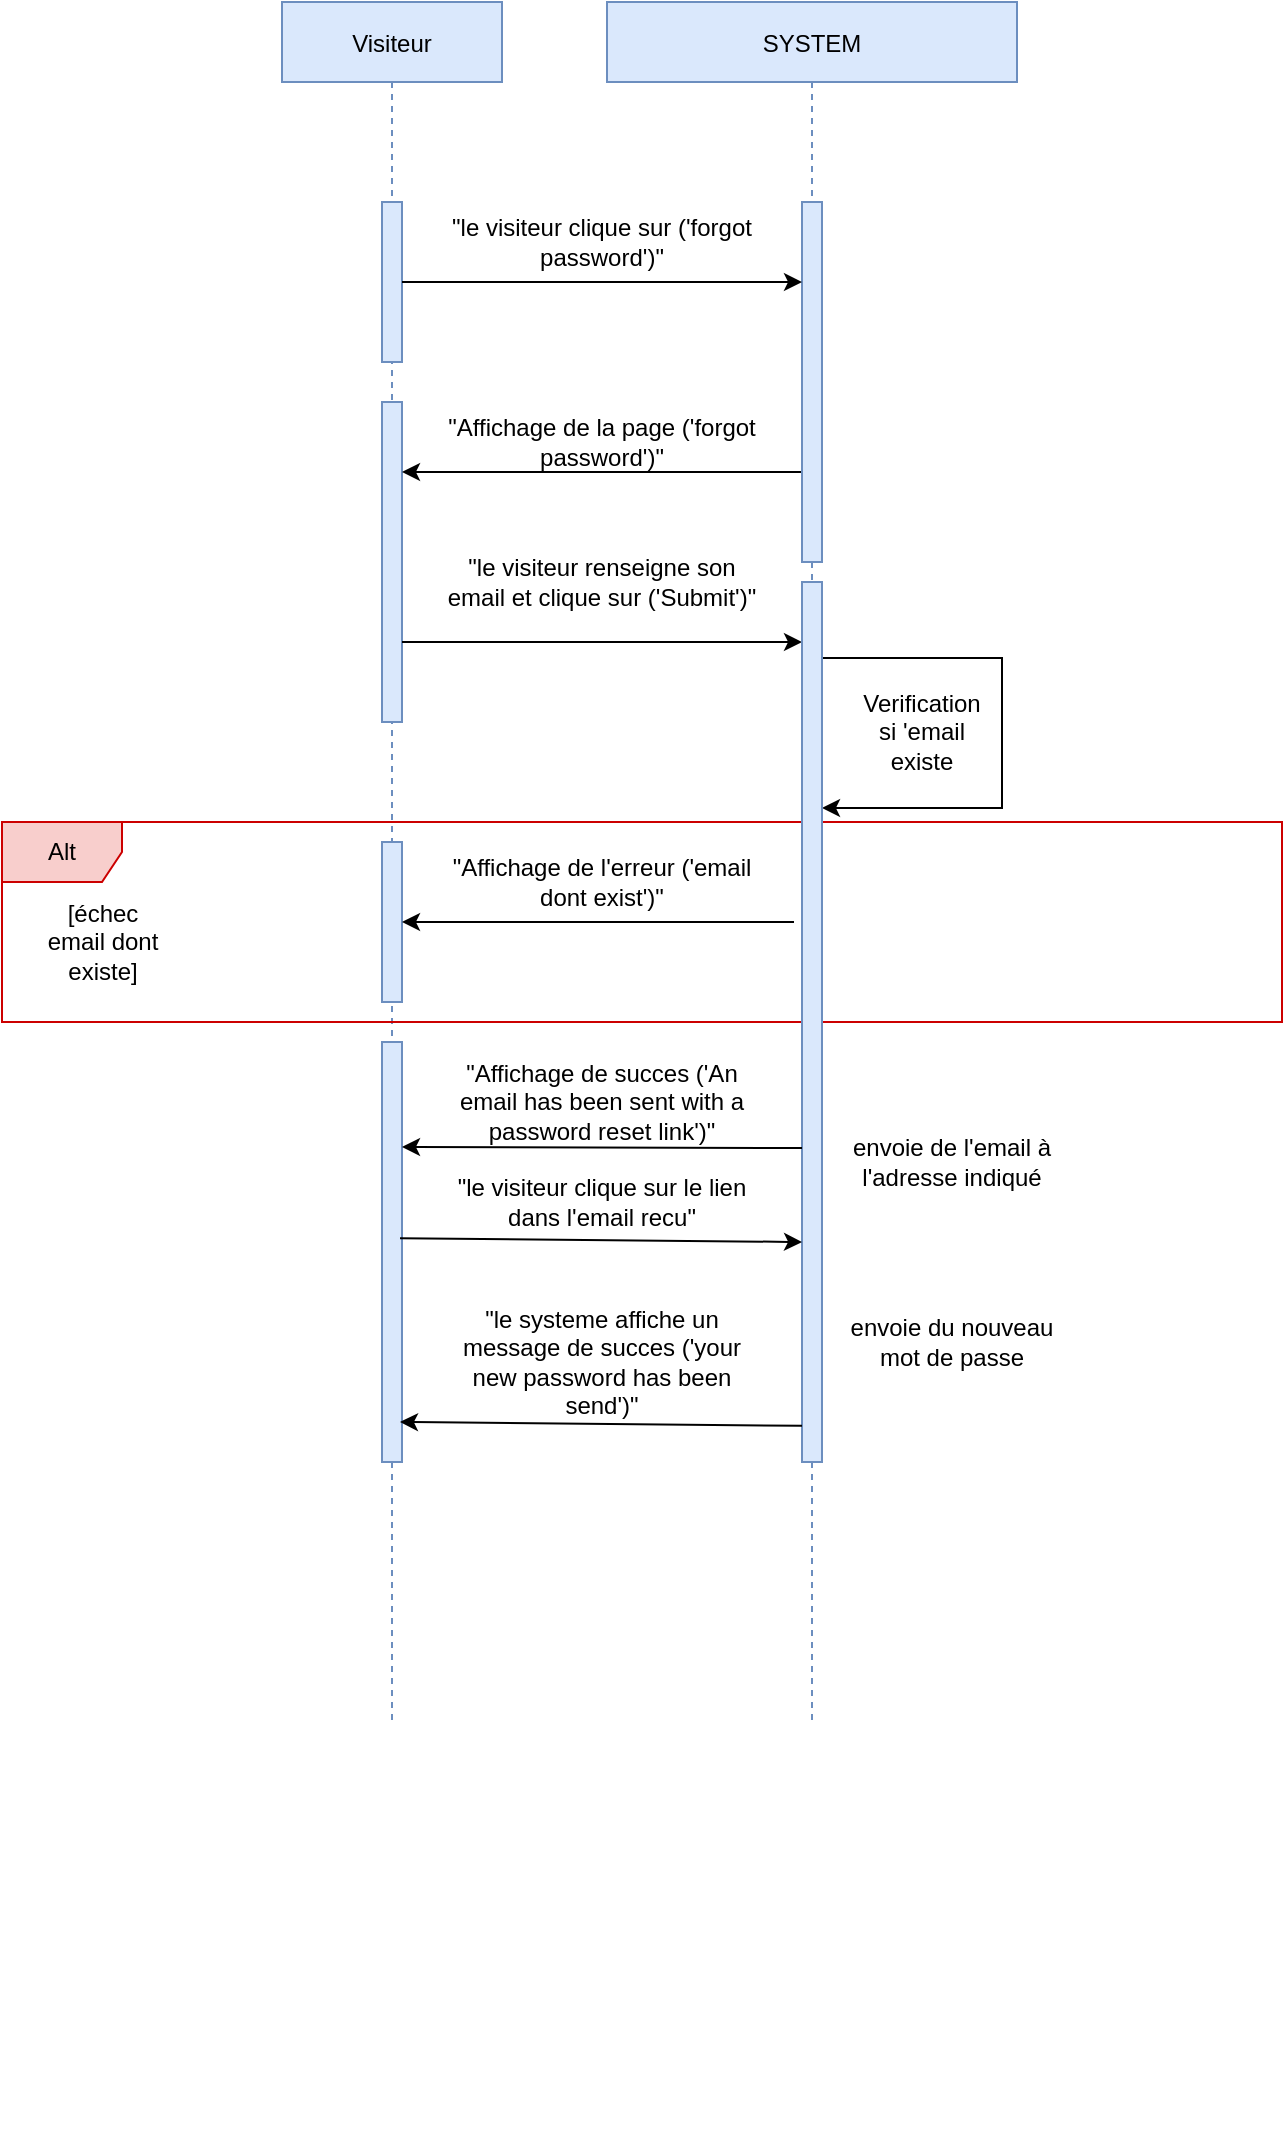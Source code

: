 <mxfile version="14.6.9"><diagram id="kgpKYQtTHZ0yAKxKKP6v" name="Page-1"><mxGraphModel dx="1422" dy="790" grid="1" gridSize="10" guides="1" tooltips="1" connect="1" arrows="1" fold="1" page="1" pageScale="1" pageWidth="850" pageHeight="1100" math="0" shadow="0"><root><mxCell id="0"/><mxCell id="1" parent="0"/><mxCell id="3nuBFxr9cyL0pnOWT2aG-1" value="Visiteur" style="shape=umlLifeline;perimeter=lifelinePerimeter;container=1;collapsible=0;recursiveResize=0;rounded=0;shadow=0;strokeWidth=1;fillColor=#dae8fc;strokeColor=#6c8ebf;" parent="1" vertex="1"><mxGeometry x="180" y="80" width="110" height="860" as="geometry"/></mxCell><mxCell id="W3zhZSF-uH6oNpdiygfe-193" value="" style="html=1;strokeColor=#6c8ebf;fillColor=#dae8fc;" parent="3nuBFxr9cyL0pnOWT2aG-1" vertex="1"><mxGeometry x="50" y="100" width="10" height="80" as="geometry"/></mxCell><mxCell id="cS9AYcHrGZ2k8swyRS4B-11" value="" style="group" parent="3nuBFxr9cyL0pnOWT2aG-1" vertex="1" connectable="0"><mxGeometry x="50" y="300" width="10" height="770" as="geometry"/></mxCell><mxCell id="cS9AYcHrGZ2k8swyRS4B-12" value="" style="group" parent="cS9AYcHrGZ2k8swyRS4B-11" vertex="1" connectable="0"><mxGeometry width="10" height="770" as="geometry"/></mxCell><mxCell id="cS9AYcHrGZ2k8swyRS4B-15" style="edgeStyle=orthogonalEdgeStyle;rounded=0;orthogonalLoop=1;jettySize=auto;html=1;exitX=0.5;exitY=1;exitDx=0;exitDy=0;dashed=1;startArrow=none;startFill=0;" parent="cS9AYcHrGZ2k8swyRS4B-12" edge="1"><mxGeometry relative="1" as="geometry"><mxPoint x="5" y="340" as="sourcePoint"/><mxPoint x="5" y="340" as="targetPoint"/></mxGeometry></mxCell><mxCell id="6mVJtkdGvN2QsGVARfS9-40" value="" style="html=1;strokeColor=#6c8ebf;fillColor=#dae8fc;" vertex="1" parent="3nuBFxr9cyL0pnOWT2aG-1"><mxGeometry x="50" y="200" width="10" height="160" as="geometry"/></mxCell><mxCell id="6mVJtkdGvN2QsGVARfS9-55" value="" style="html=1;strokeColor=#6c8ebf;fillColor=#dae8fc;" vertex="1" parent="3nuBFxr9cyL0pnOWT2aG-1"><mxGeometry x="50" y="520" width="10" height="210" as="geometry"/></mxCell><mxCell id="3nuBFxr9cyL0pnOWT2aG-5" value="SYSTEM" style="shape=umlLifeline;perimeter=lifelinePerimeter;container=0;collapsible=0;recursiveResize=0;rounded=0;shadow=0;strokeWidth=1;fillColor=#dae8fc;strokeColor=#6c8ebf;" parent="1" vertex="1"><mxGeometry x="342.5" y="80" width="205" height="860" as="geometry"/></mxCell><mxCell id="cS9AYcHrGZ2k8swyRS4B-10" style="edgeStyle=orthogonalEdgeStyle;rounded=0;orthogonalLoop=1;jettySize=auto;html=1;exitX=0.5;exitY=1;exitDx=0;exitDy=0;dashed=1;startArrow=none;startFill=0;" parent="1" edge="1"><mxGeometry x="395" y="80" as="geometry"><mxPoint x="445" y="780" as="sourcePoint"/><mxPoint x="445" y="780" as="targetPoint"/></mxGeometry></mxCell><mxCell id="6mVJtkdGvN2QsGVARfS9-41" style="edgeStyle=none;rounded=0;orthogonalLoop=1;jettySize=auto;html=1;exitX=0;exitY=0.75;exitDx=0;exitDy=0;" edge="1" parent="1" source="6mVJtkdGvN2QsGVARfS9-36"><mxGeometry relative="1" as="geometry"><mxPoint x="240" y="315" as="targetPoint"/></mxGeometry></mxCell><mxCell id="6mVJtkdGvN2QsGVARfS9-36" value="" style="html=1;strokeColor=#6c8ebf;fillColor=#dae8fc;" vertex="1" parent="1"><mxGeometry x="440" y="180" width="10" height="180" as="geometry"/></mxCell><mxCell id="6mVJtkdGvN2QsGVARfS9-37" style="edgeStyle=none;rounded=0;orthogonalLoop=1;jettySize=auto;html=1;exitX=1;exitY=0.5;exitDx=0;exitDy=0;" edge="1" parent="1" source="W3zhZSF-uH6oNpdiygfe-193"><mxGeometry relative="1" as="geometry"><mxPoint x="440" y="220" as="targetPoint"/></mxGeometry></mxCell><mxCell id="6mVJtkdGvN2QsGVARfS9-38" value="&quot;le visiteur clique sur ('forgot password')&quot;" style="text;html=1;strokeColor=none;fillColor=none;align=center;verticalAlign=middle;whiteSpace=wrap;rounded=0;" vertex="1" parent="1"><mxGeometry x="260" y="190" width="160" height="20" as="geometry"/></mxCell><mxCell id="6mVJtkdGvN2QsGVARfS9-42" value="&quot;Affichage de la page ('forgot password')&quot;" style="text;html=1;strokeColor=none;fillColor=none;align=center;verticalAlign=middle;whiteSpace=wrap;rounded=0;" vertex="1" parent="1"><mxGeometry x="260" y="290" width="160" height="20" as="geometry"/></mxCell><mxCell id="6mVJtkdGvN2QsGVARfS9-44" style="edgeStyle=none;rounded=0;orthogonalLoop=1;jettySize=auto;html=1;exitX=1;exitY=0.75;exitDx=0;exitDy=0;" edge="1" parent="1" source="6mVJtkdGvN2QsGVARfS9-40"><mxGeometry relative="1" as="geometry"><mxPoint x="440" y="400" as="targetPoint"/></mxGeometry></mxCell><mxCell id="6mVJtkdGvN2QsGVARfS9-45" value="&quot;le visiteur renseigne son email et clique sur ('Submit')&quot;" style="text;html=1;strokeColor=none;fillColor=none;align=center;verticalAlign=middle;whiteSpace=wrap;rounded=0;" vertex="1" parent="1"><mxGeometry x="260" y="360" width="160" height="20" as="geometry"/></mxCell><mxCell id="6mVJtkdGvN2QsGVARfS9-46" style="edgeStyle=orthogonalEdgeStyle;rounded=0;orthogonalLoop=1;jettySize=auto;html=1;exitX=1;exitY=0.25;exitDx=0;exitDy=0;entryX=1;entryY=0.713;entryDx=0;entryDy=0;entryPerimeter=0;strokeColor=none;" edge="1" parent="1" source="6mVJtkdGvN2QsGVARfS9-43" target="6mVJtkdGvN2QsGVARfS9-43"><mxGeometry relative="1" as="geometry"><Array as="points"><mxPoint x="620" y="408"/><mxPoint x="620" y="477"/></Array></mxGeometry></mxCell><mxCell id="6mVJtkdGvN2QsGVARfS9-47" style="edgeStyle=orthogonalEdgeStyle;rounded=0;orthogonalLoop=1;jettySize=auto;html=1;exitX=1;exitY=0.25;exitDx=0;exitDy=0;" edge="1" parent="1" source="6mVJtkdGvN2QsGVARfS9-43"><mxGeometry relative="1" as="geometry"><mxPoint x="450" y="483" as="targetPoint"/><Array as="points"><mxPoint x="540" y="408"/><mxPoint x="540" y="483"/></Array></mxGeometry></mxCell><mxCell id="6mVJtkdGvN2QsGVARfS9-48" value="Verification si 'email existe" style="text;html=1;strokeColor=none;fillColor=none;align=center;verticalAlign=middle;whiteSpace=wrap;rounded=0;" vertex="1" parent="1"><mxGeometry x="480" y="435" width="40" height="20" as="geometry"/></mxCell><mxCell id="6mVJtkdGvN2QsGVARfS9-49" value="Alt" style="shape=umlFrame;whiteSpace=wrap;html=1;fillColor=#f8cecc;strokeColor=#CC0000;" vertex="1" parent="1"><mxGeometry x="40" y="490" width="640" height="100" as="geometry"/></mxCell><mxCell id="6mVJtkdGvN2QsGVARfS9-50" value="&lt;div&gt;[échec&lt;/div&gt;&lt;div&gt;email dont&lt;/div&gt;&lt;div&gt; existe]&lt;/div&gt;" style="text;html=1;align=center;verticalAlign=middle;resizable=0;points=[];autosize=1;" vertex="1" parent="1"><mxGeometry x="55" y="525" width="70" height="50" as="geometry"/></mxCell><mxCell id="6mVJtkdGvN2QsGVARfS9-51" value="" style="html=1;strokeColor=#6c8ebf;fillColor=#dae8fc;" vertex="1" parent="1"><mxGeometry x="230" y="500" width="10" height="80" as="geometry"/></mxCell><mxCell id="6mVJtkdGvN2QsGVARfS9-53" style="rounded=0;orthogonalLoop=1;jettySize=auto;html=1;entryX=1;entryY=0.5;entryDx=0;entryDy=0;" edge="1" parent="1" target="6mVJtkdGvN2QsGVARfS9-51"><mxGeometry relative="1" as="geometry"><mxPoint x="436" y="540" as="sourcePoint"/></mxGeometry></mxCell><mxCell id="6mVJtkdGvN2QsGVARfS9-43" value="" style="html=1;strokeColor=#6c8ebf;fillColor=#dae8fc;" vertex="1" parent="1"><mxGeometry x="440" y="370" width="10" height="440" as="geometry"/></mxCell><mxCell id="6mVJtkdGvN2QsGVARfS9-54" value="&quot;Affichage de l'erreur ('email dont exist')&quot;" style="text;html=1;strokeColor=none;fillColor=none;align=center;verticalAlign=middle;whiteSpace=wrap;rounded=0;" vertex="1" parent="1"><mxGeometry x="260" y="510" width="160" height="20" as="geometry"/></mxCell><mxCell id="6mVJtkdGvN2QsGVARfS9-59" value="envoie de l'email à l'adresse indiqué" style="text;html=1;strokeColor=none;fillColor=none;align=center;verticalAlign=middle;whiteSpace=wrap;rounded=0;" vertex="1" parent="1"><mxGeometry x="460" y="650" width="110" height="20" as="geometry"/></mxCell><mxCell id="6mVJtkdGvN2QsGVARfS9-61" value="&quot;Affichage de succes ('An email has been sent with a password reset link')&quot;" style="text;html=1;strokeColor=none;fillColor=none;align=center;verticalAlign=middle;whiteSpace=wrap;rounded=0;" vertex="1" parent="1"><mxGeometry x="260" y="620" width="160" height="20" as="geometry"/></mxCell><mxCell id="6mVJtkdGvN2QsGVARfS9-64" value="&quot;le visiteur clique sur le lien dans l'email recu&quot;" style="text;html=1;strokeColor=none;fillColor=none;align=center;verticalAlign=middle;whiteSpace=wrap;rounded=0;" vertex="1" parent="1"><mxGeometry x="260" y="670" width="160" height="20" as="geometry"/></mxCell><mxCell id="6mVJtkdGvN2QsGVARfS9-65" value="&quot;le systeme affiche un message de succes ('your new password has been send')&quot;" style="text;html=1;strokeColor=none;fillColor=none;align=center;verticalAlign=middle;whiteSpace=wrap;rounded=0;" vertex="1" parent="1"><mxGeometry x="260" y="750" width="160" height="20" as="geometry"/></mxCell><mxCell id="6mVJtkdGvN2QsGVARfS9-66" value="envoie du nouveau mot de passe" style="text;html=1;strokeColor=none;fillColor=none;align=center;verticalAlign=middle;whiteSpace=wrap;rounded=0;" vertex="1" parent="1"><mxGeometry x="460" y="740" width="110" height="20" as="geometry"/></mxCell><mxCell id="6mVJtkdGvN2QsGVARfS9-68" style="edgeStyle=orthogonalEdgeStyle;rounded=0;orthogonalLoop=1;jettySize=auto;html=1;exitX=0.5;exitY=1;exitDx=0;exitDy=0;" edge="1" parent="1" source="6mVJtkdGvN2QsGVARfS9-59" target="6mVJtkdGvN2QsGVARfS9-59"><mxGeometry relative="1" as="geometry"/></mxCell><mxCell id="6mVJtkdGvN2QsGVARfS9-69" value="" style="endArrow=classic;html=1;entryX=1;entryY=0.25;entryDx=0;entryDy=0;" edge="1" parent="1" target="6mVJtkdGvN2QsGVARfS9-55"><mxGeometry width="50" height="50" relative="1" as="geometry"><mxPoint x="440" y="653" as="sourcePoint"/><mxPoint x="370" y="550" as="targetPoint"/></mxGeometry></mxCell><mxCell id="6mVJtkdGvN2QsGVARfS9-71" value="" style="endArrow=classic;html=1;entryX=0;entryY=0.75;entryDx=0;entryDy=0;exitX=0.9;exitY=0.467;exitDx=0;exitDy=0;exitPerimeter=0;" edge="1" parent="1" source="6mVJtkdGvN2QsGVARfS9-55" target="6mVJtkdGvN2QsGVARfS9-43"><mxGeometry width="50" height="50" relative="1" as="geometry"><mxPoint x="250" y="700" as="sourcePoint"/><mxPoint x="370" y="550" as="targetPoint"/></mxGeometry></mxCell><mxCell id="6mVJtkdGvN2QsGVARfS9-72" value="" style="endArrow=classic;html=1;entryX=0;entryY=0.75;entryDx=0;entryDy=0;exitX=0.9;exitY=0.467;exitDx=0;exitDy=0;exitPerimeter=0;" edge="1" parent="1"><mxGeometry width="50" height="50" relative="1" as="geometry"><mxPoint x="440" y="791.93" as="sourcePoint"/><mxPoint x="239" y="790" as="targetPoint"/></mxGeometry></mxCell></root></mxGraphModel></diagram></mxfile>